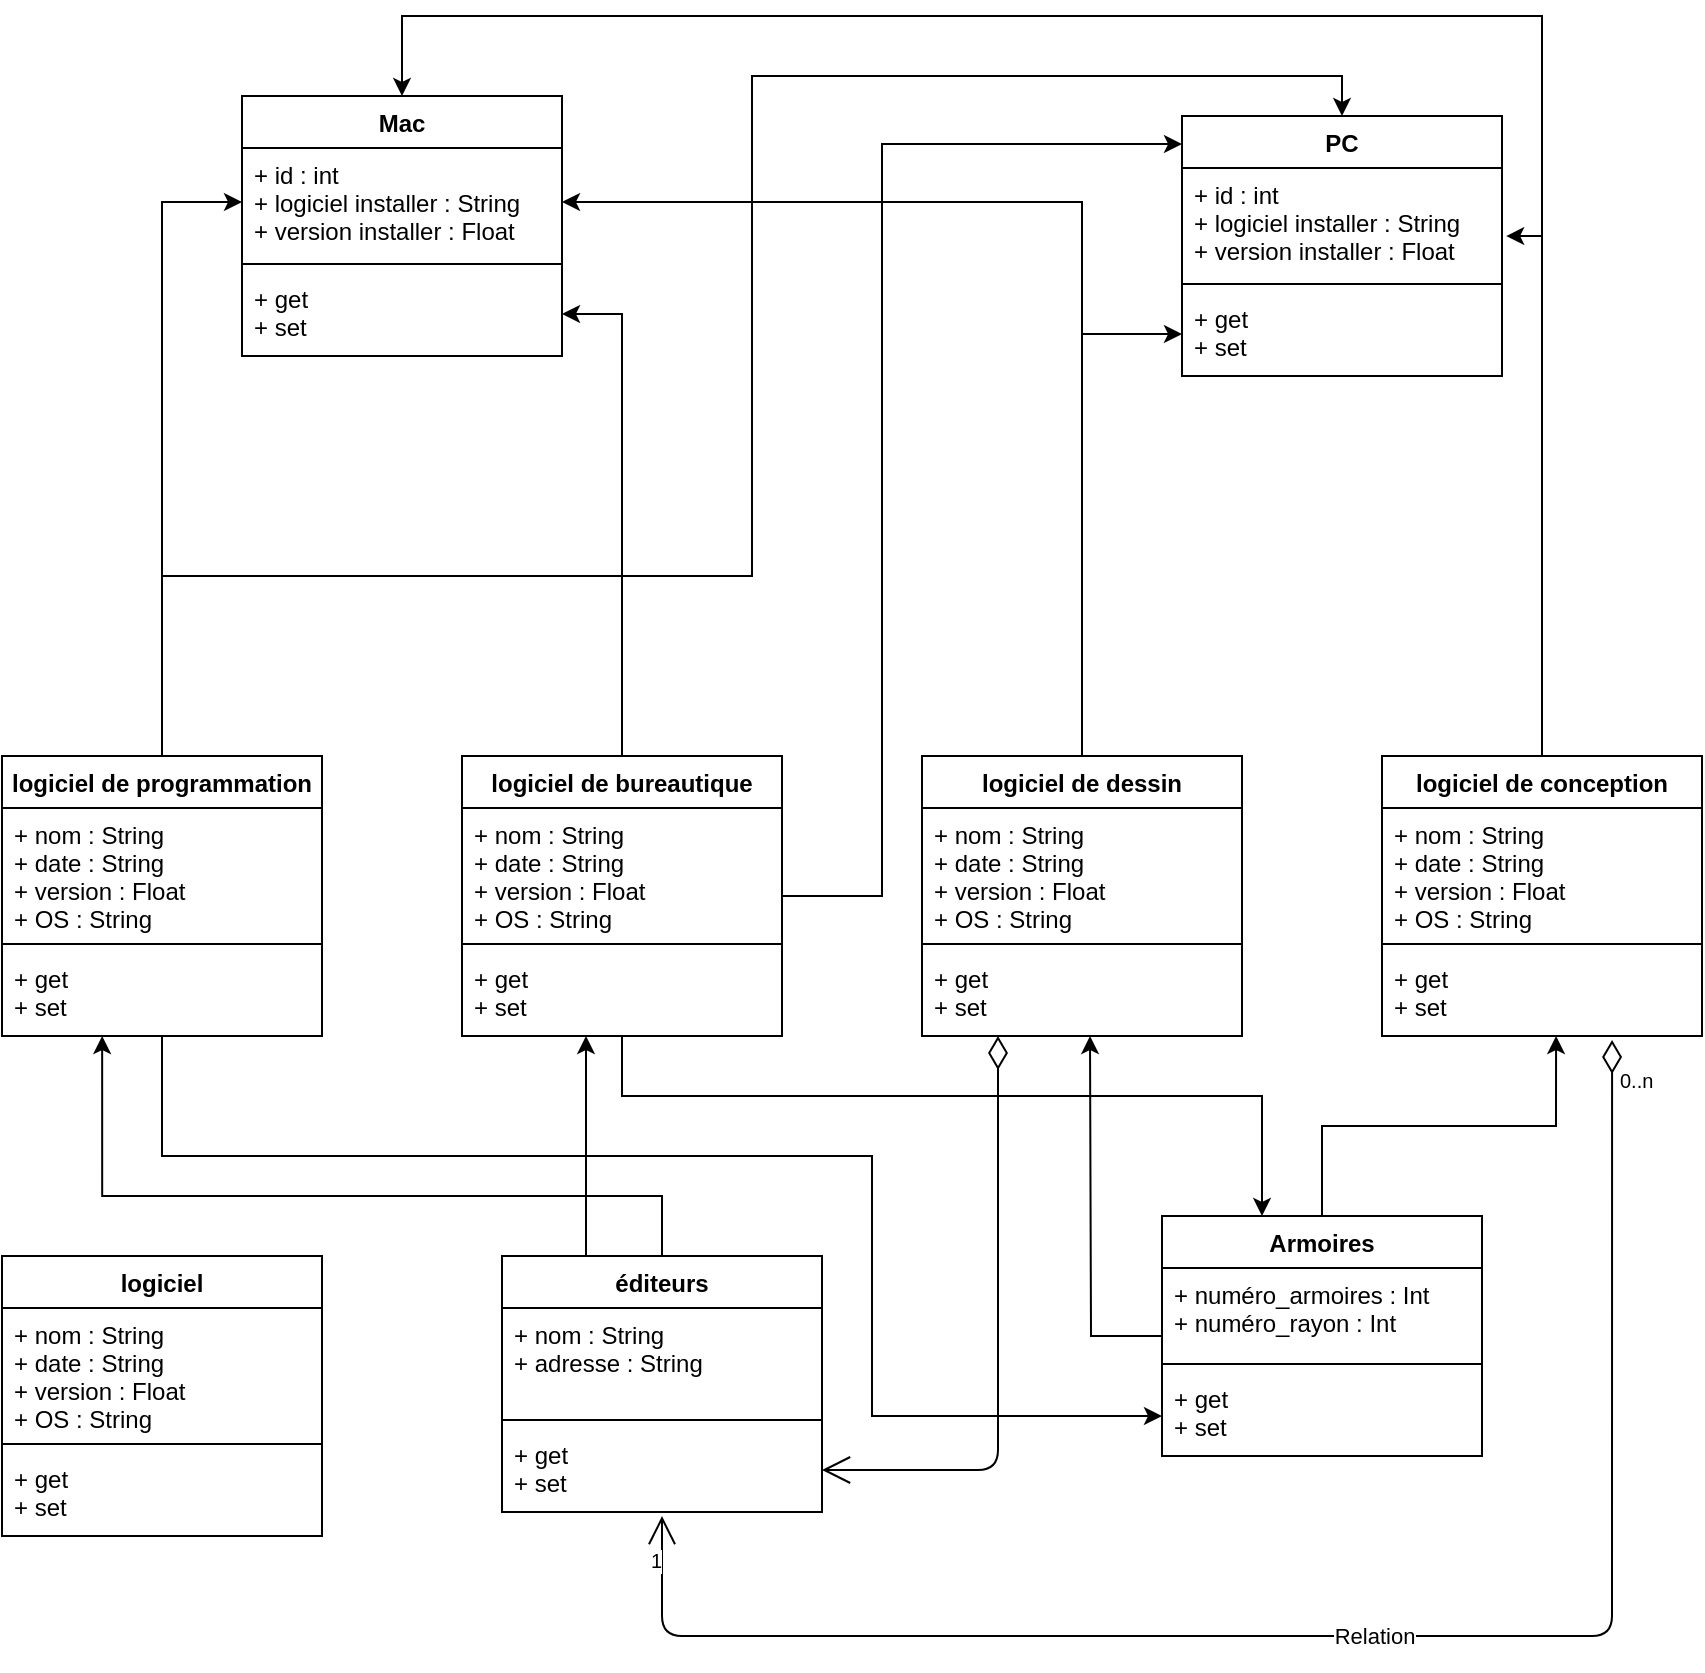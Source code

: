 <mxfile version="12.6.1" type="github">
  <diagram id="C5RBs43oDa-KdzZeNtuy" name="Page-1">
    <mxGraphModel dx="1102" dy="1780" grid="1" gridSize="10" guides="1" tooltips="1" connect="1" arrows="1" fold="1" page="1" pageScale="1" pageWidth="827" pageHeight="1169" math="0" shadow="0">
      <root>
        <mxCell id="WIyWlLk6GJQsqaUBKTNV-0"/>
        <mxCell id="WIyWlLk6GJQsqaUBKTNV-1" parent="WIyWlLk6GJQsqaUBKTNV-0"/>
        <mxCell id="AofymKX_eStTces13Uos-29" style="edgeStyle=orthogonalEdgeStyle;rounded=0;orthogonalLoop=1;jettySize=auto;html=1;entryX=1;entryY=0.5;entryDx=0;entryDy=0;" edge="1" parent="WIyWlLk6GJQsqaUBKTNV-1" source="kCWOjqtQE3j7d7yytdrT-0" target="AofymKX_eStTces13Uos-21">
          <mxGeometry relative="1" as="geometry"/>
        </mxCell>
        <mxCell id="AofymKX_eStTces13Uos-33" style="edgeStyle=orthogonalEdgeStyle;rounded=0;orthogonalLoop=1;jettySize=auto;html=1;entryX=0;entryY=0.108;entryDx=0;entryDy=0;entryPerimeter=0;" edge="1" parent="WIyWlLk6GJQsqaUBKTNV-1" source="kCWOjqtQE3j7d7yytdrT-0" target="kCWOjqtQE3j7d7yytdrT-36">
          <mxGeometry relative="1" as="geometry">
            <Array as="points">
              <mxPoint x="460" y="250"/>
              <mxPoint x="460" y="-126"/>
            </Array>
          </mxGeometry>
        </mxCell>
        <mxCell id="kCWOjqtQE3j7d7yytdrT-0" value="logiciel de bureautique" style="swimlane;fontStyle=1;align=center;verticalAlign=top;childLayout=stackLayout;horizontal=1;startSize=26;horizontalStack=0;resizeParent=1;resizeParentMax=0;resizeLast=0;collapsible=1;marginBottom=0;" parent="WIyWlLk6GJQsqaUBKTNV-1" vertex="1">
          <mxGeometry x="250" y="180" width="160" height="140" as="geometry"/>
        </mxCell>
        <mxCell id="AofymKX_eStTces13Uos-6" value="+ nom : String&#xa;+ date : String&#xa;+ version : Float&#xa;+ OS : String" style="text;strokeColor=none;fillColor=none;align=left;verticalAlign=top;spacingLeft=4;spacingRight=4;overflow=hidden;rotatable=0;points=[[0,0.5],[1,0.5]];portConstraint=eastwest;" vertex="1" parent="kCWOjqtQE3j7d7yytdrT-0">
          <mxGeometry y="26" width="160" height="64" as="geometry"/>
        </mxCell>
        <mxCell id="kCWOjqtQE3j7d7yytdrT-2" value="" style="line;strokeWidth=1;fillColor=none;align=left;verticalAlign=middle;spacingTop=-1;spacingLeft=3;spacingRight=3;rotatable=0;labelPosition=right;points=[];portConstraint=eastwest;" parent="kCWOjqtQE3j7d7yytdrT-0" vertex="1">
          <mxGeometry y="90" width="160" height="8" as="geometry"/>
        </mxCell>
        <mxCell id="AofymKX_eStTces13Uos-18" value="+ get&#xa;+ set&#xa;" style="text;strokeColor=none;fillColor=none;align=left;verticalAlign=top;spacingLeft=4;spacingRight=4;overflow=hidden;rotatable=0;points=[[0,0.5],[1,0.5]];portConstraint=eastwest;" vertex="1" parent="kCWOjqtQE3j7d7yytdrT-0">
          <mxGeometry y="98" width="160" height="42" as="geometry"/>
        </mxCell>
        <mxCell id="AofymKX_eStTces13Uos-30" style="edgeStyle=orthogonalEdgeStyle;rounded=0;orthogonalLoop=1;jettySize=auto;html=1;entryX=0;entryY=0.5;entryDx=0;entryDy=0;" edge="1" parent="WIyWlLk6GJQsqaUBKTNV-1" source="kCWOjqtQE3j7d7yytdrT-4" target="AofymKX_eStTces13Uos-22">
          <mxGeometry relative="1" as="geometry"/>
        </mxCell>
        <mxCell id="AofymKX_eStTces13Uos-32" style="edgeStyle=orthogonalEdgeStyle;rounded=0;orthogonalLoop=1;jettySize=auto;html=1;entryX=1;entryY=0.5;entryDx=0;entryDy=0;" edge="1" parent="WIyWlLk6GJQsqaUBKTNV-1" source="kCWOjqtQE3j7d7yytdrT-4" target="kCWOjqtQE3j7d7yytdrT-33">
          <mxGeometry relative="1" as="geometry"/>
        </mxCell>
        <mxCell id="kCWOjqtQE3j7d7yytdrT-4" value="logiciel de dessin" style="swimlane;fontStyle=1;align=center;verticalAlign=top;childLayout=stackLayout;horizontal=1;startSize=26;horizontalStack=0;resizeParent=1;resizeParentMax=0;resizeLast=0;collapsible=1;marginBottom=0;" parent="WIyWlLk6GJQsqaUBKTNV-1" vertex="1">
          <mxGeometry x="480" y="180" width="160" height="140" as="geometry"/>
        </mxCell>
        <mxCell id="AofymKX_eStTces13Uos-7" value="+ nom : String&#xa;+ date : String&#xa;+ version : Float&#xa;+ OS : String" style="text;strokeColor=none;fillColor=none;align=left;verticalAlign=top;spacingLeft=4;spacingRight=4;overflow=hidden;rotatable=0;points=[[0,0.5],[1,0.5]];portConstraint=eastwest;" vertex="1" parent="kCWOjqtQE3j7d7yytdrT-4">
          <mxGeometry y="26" width="160" height="64" as="geometry"/>
        </mxCell>
        <mxCell id="kCWOjqtQE3j7d7yytdrT-6" value="" style="line;strokeWidth=1;fillColor=none;align=left;verticalAlign=middle;spacingTop=-1;spacingLeft=3;spacingRight=3;rotatable=0;labelPosition=right;points=[];portConstraint=eastwest;" parent="kCWOjqtQE3j7d7yytdrT-4" vertex="1">
          <mxGeometry y="90" width="160" height="8" as="geometry"/>
        </mxCell>
        <mxCell id="AofymKX_eStTces13Uos-19" value="+ get&#xa;+ set&#xa;" style="text;strokeColor=none;fillColor=none;align=left;verticalAlign=top;spacingLeft=4;spacingRight=4;overflow=hidden;rotatable=0;points=[[0,0.5],[1,0.5]];portConstraint=eastwest;" vertex="1" parent="kCWOjqtQE3j7d7yytdrT-4">
          <mxGeometry y="98" width="160" height="42" as="geometry"/>
        </mxCell>
        <mxCell id="AofymKX_eStTces13Uos-27" style="edgeStyle=orthogonalEdgeStyle;rounded=0;orthogonalLoop=1;jettySize=auto;html=1;entryX=1.013;entryY=0.63;entryDx=0;entryDy=0;entryPerimeter=0;" edge="1" parent="WIyWlLk6GJQsqaUBKTNV-1" source="kCWOjqtQE3j7d7yytdrT-8" target="AofymKX_eStTces13Uos-1">
          <mxGeometry relative="1" as="geometry"/>
        </mxCell>
        <mxCell id="AofymKX_eStTces13Uos-31" style="edgeStyle=orthogonalEdgeStyle;rounded=0;orthogonalLoop=1;jettySize=auto;html=1;entryX=0.5;entryY=0;entryDx=0;entryDy=0;" edge="1" parent="WIyWlLk6GJQsqaUBKTNV-1" source="kCWOjqtQE3j7d7yytdrT-8" target="kCWOjqtQE3j7d7yytdrT-32">
          <mxGeometry relative="1" as="geometry">
            <Array as="points">
              <mxPoint x="790" y="-190"/>
              <mxPoint x="220" y="-190"/>
            </Array>
          </mxGeometry>
        </mxCell>
        <mxCell id="kCWOjqtQE3j7d7yytdrT-8" value="logiciel de conception" style="swimlane;fontStyle=1;align=center;verticalAlign=top;childLayout=stackLayout;horizontal=1;startSize=26;horizontalStack=0;resizeParent=1;resizeParentMax=0;resizeLast=0;collapsible=1;marginBottom=0;" parent="WIyWlLk6GJQsqaUBKTNV-1" vertex="1">
          <mxGeometry x="710" y="180" width="160" height="140" as="geometry"/>
        </mxCell>
        <mxCell id="AofymKX_eStTces13Uos-8" value="+ nom : String&#xa;+ date : String&#xa;+ version : Float&#xa;+ OS : String" style="text;strokeColor=none;fillColor=none;align=left;verticalAlign=top;spacingLeft=4;spacingRight=4;overflow=hidden;rotatable=0;points=[[0,0.5],[1,0.5]];portConstraint=eastwest;" vertex="1" parent="kCWOjqtQE3j7d7yytdrT-8">
          <mxGeometry y="26" width="160" height="64" as="geometry"/>
        </mxCell>
        <mxCell id="kCWOjqtQE3j7d7yytdrT-10" value="" style="line;strokeWidth=1;fillColor=none;align=left;verticalAlign=middle;spacingTop=-1;spacingLeft=3;spacingRight=3;rotatable=0;labelPosition=right;points=[];portConstraint=eastwest;" parent="kCWOjqtQE3j7d7yytdrT-8" vertex="1">
          <mxGeometry y="90" width="160" height="8" as="geometry"/>
        </mxCell>
        <mxCell id="AofymKX_eStTces13Uos-20" value="+ get&#xa;+ set&#xa;" style="text;strokeColor=none;fillColor=none;align=left;verticalAlign=top;spacingLeft=4;spacingRight=4;overflow=hidden;rotatable=0;points=[[0,0.5],[1,0.5]];portConstraint=eastwest;" vertex="1" parent="kCWOjqtQE3j7d7yytdrT-8">
          <mxGeometry y="98" width="160" height="42" as="geometry"/>
        </mxCell>
        <mxCell id="AofymKX_eStTces13Uos-28" style="edgeStyle=orthogonalEdgeStyle;rounded=0;orthogonalLoop=1;jettySize=auto;html=1;entryX=0;entryY=0.5;entryDx=0;entryDy=0;" edge="1" parent="WIyWlLk6GJQsqaUBKTNV-1" source="kCWOjqtQE3j7d7yytdrT-13" target="kCWOjqtQE3j7d7yytdrT-33">
          <mxGeometry relative="1" as="geometry"/>
        </mxCell>
        <mxCell id="AofymKX_eStTces13Uos-34" style="edgeStyle=orthogonalEdgeStyle;rounded=0;orthogonalLoop=1;jettySize=auto;html=1;entryX=0.5;entryY=0;entryDx=0;entryDy=0;" edge="1" parent="WIyWlLk6GJQsqaUBKTNV-1" source="kCWOjqtQE3j7d7yytdrT-13" target="kCWOjqtQE3j7d7yytdrT-36">
          <mxGeometry relative="1" as="geometry">
            <Array as="points">
              <mxPoint x="100" y="90"/>
              <mxPoint x="395" y="90"/>
              <mxPoint x="395" y="-160"/>
              <mxPoint x="690" y="-160"/>
            </Array>
          </mxGeometry>
        </mxCell>
        <mxCell id="kCWOjqtQE3j7d7yytdrT-13" value="logiciel de programmation" style="swimlane;fontStyle=1;align=center;verticalAlign=top;childLayout=stackLayout;horizontal=1;startSize=26;horizontalStack=0;resizeParent=1;resizeParentMax=0;resizeLast=0;collapsible=1;marginBottom=0;" parent="WIyWlLk6GJQsqaUBKTNV-1" vertex="1">
          <mxGeometry x="20" y="180" width="160" height="140" as="geometry"/>
        </mxCell>
        <mxCell id="kCWOjqtQE3j7d7yytdrT-26" value="+ nom : String&#xa;+ date : String&#xa;+ version : Float&#xa;+ OS : String" style="text;strokeColor=none;fillColor=none;align=left;verticalAlign=top;spacingLeft=4;spacingRight=4;overflow=hidden;rotatable=0;points=[[0,0.5],[1,0.5]];portConstraint=eastwest;" parent="kCWOjqtQE3j7d7yytdrT-13" vertex="1">
          <mxGeometry y="26" width="160" height="64" as="geometry"/>
        </mxCell>
        <mxCell id="kCWOjqtQE3j7d7yytdrT-15" value="" style="line;strokeWidth=1;fillColor=none;align=left;verticalAlign=middle;spacingTop=-1;spacingLeft=3;spacingRight=3;rotatable=0;labelPosition=right;points=[];portConstraint=eastwest;" parent="kCWOjqtQE3j7d7yytdrT-13" vertex="1">
          <mxGeometry y="90" width="160" height="8" as="geometry"/>
        </mxCell>
        <mxCell id="AofymKX_eStTces13Uos-17" value="+ get&#xa;+ set&#xa;" style="text;strokeColor=none;fillColor=none;align=left;verticalAlign=top;spacingLeft=4;spacingRight=4;overflow=hidden;rotatable=0;points=[[0,0.5],[1,0.5]];portConstraint=eastwest;" vertex="1" parent="kCWOjqtQE3j7d7yytdrT-13">
          <mxGeometry y="98" width="160" height="42" as="geometry"/>
        </mxCell>
        <mxCell id="kCWOjqtQE3j7d7yytdrT-18" value="éditeurs" style="swimlane;fontStyle=1;align=center;verticalAlign=top;childLayout=stackLayout;horizontal=1;startSize=26;horizontalStack=0;resizeParent=1;resizeParentMax=0;resizeLast=0;collapsible=1;marginBottom=0;" parent="WIyWlLk6GJQsqaUBKTNV-1" vertex="1">
          <mxGeometry x="270" y="430" width="160" height="128" as="geometry"/>
        </mxCell>
        <mxCell id="kCWOjqtQE3j7d7yytdrT-19" value="+ nom : String&#xa;+ adresse : String&#xa;" style="text;strokeColor=none;fillColor=none;align=left;verticalAlign=top;spacingLeft=4;spacingRight=4;overflow=hidden;rotatable=0;points=[[0,0.5],[1,0.5]];portConstraint=eastwest;" parent="kCWOjqtQE3j7d7yytdrT-18" vertex="1">
          <mxGeometry y="26" width="160" height="52" as="geometry"/>
        </mxCell>
        <mxCell id="kCWOjqtQE3j7d7yytdrT-20" value="" style="line;strokeWidth=1;fillColor=none;align=left;verticalAlign=middle;spacingTop=-1;spacingLeft=3;spacingRight=3;rotatable=0;labelPosition=right;points=[];portConstraint=eastwest;" parent="kCWOjqtQE3j7d7yytdrT-18" vertex="1">
          <mxGeometry y="78" width="160" height="8" as="geometry"/>
        </mxCell>
        <mxCell id="kCWOjqtQE3j7d7yytdrT-21" value="+ get&#xa;+ set&#xa;" style="text;strokeColor=none;fillColor=none;align=left;verticalAlign=top;spacingLeft=4;spacingRight=4;overflow=hidden;rotatable=0;points=[[0,0.5],[1,0.5]];portConstraint=eastwest;" parent="kCWOjqtQE3j7d7yytdrT-18" vertex="1">
          <mxGeometry y="86" width="160" height="42" as="geometry"/>
        </mxCell>
        <mxCell id="kCWOjqtQE3j7d7yytdrT-32" value="Mac" style="swimlane;fontStyle=1;align=center;verticalAlign=top;childLayout=stackLayout;horizontal=1;startSize=26;horizontalStack=0;resizeParent=1;resizeParentMax=0;resizeLast=0;collapsible=1;marginBottom=0;" parent="WIyWlLk6GJQsqaUBKTNV-1" vertex="1">
          <mxGeometry x="140" y="-150" width="160" height="130" as="geometry"/>
        </mxCell>
        <mxCell id="kCWOjqtQE3j7d7yytdrT-33" value="+ id : int&#xa;+ logiciel installer : String&#xa;+ version installer : Float" style="text;strokeColor=none;fillColor=none;align=left;verticalAlign=top;spacingLeft=4;spacingRight=4;overflow=hidden;rotatable=0;points=[[0,0.5],[1,0.5]];portConstraint=eastwest;" parent="kCWOjqtQE3j7d7yytdrT-32" vertex="1">
          <mxGeometry y="26" width="160" height="54" as="geometry"/>
        </mxCell>
        <mxCell id="kCWOjqtQE3j7d7yytdrT-34" value="" style="line;strokeWidth=1;fillColor=none;align=left;verticalAlign=middle;spacingTop=-1;spacingLeft=3;spacingRight=3;rotatable=0;labelPosition=right;points=[];portConstraint=eastwest;" parent="kCWOjqtQE3j7d7yytdrT-32" vertex="1">
          <mxGeometry y="80" width="160" height="8" as="geometry"/>
        </mxCell>
        <mxCell id="AofymKX_eStTces13Uos-21" value="+ get&#xa;+ set&#xa;" style="text;strokeColor=none;fillColor=none;align=left;verticalAlign=top;spacingLeft=4;spacingRight=4;overflow=hidden;rotatable=0;points=[[0,0.5],[1,0.5]];portConstraint=eastwest;" vertex="1" parent="kCWOjqtQE3j7d7yytdrT-32">
          <mxGeometry y="88" width="160" height="42" as="geometry"/>
        </mxCell>
        <mxCell id="kCWOjqtQE3j7d7yytdrT-36" value="PC" style="swimlane;fontStyle=1;align=center;verticalAlign=top;childLayout=stackLayout;horizontal=1;startSize=26;horizontalStack=0;resizeParent=1;resizeParentMax=0;resizeLast=0;collapsible=1;marginBottom=0;" parent="WIyWlLk6GJQsqaUBKTNV-1" vertex="1">
          <mxGeometry x="610" y="-140" width="160" height="130" as="geometry"/>
        </mxCell>
        <mxCell id="AofymKX_eStTces13Uos-1" value="+ id : int&#xa;+ logiciel installer : String&#xa;+ version installer : Float" style="text;strokeColor=none;fillColor=none;align=left;verticalAlign=top;spacingLeft=4;spacingRight=4;overflow=hidden;rotatable=0;points=[[0,0.5],[1,0.5]];portConstraint=eastwest;" vertex="1" parent="kCWOjqtQE3j7d7yytdrT-36">
          <mxGeometry y="26" width="160" height="54" as="geometry"/>
        </mxCell>
        <mxCell id="kCWOjqtQE3j7d7yytdrT-38" value="" style="line;strokeWidth=1;fillColor=none;align=left;verticalAlign=middle;spacingTop=-1;spacingLeft=3;spacingRight=3;rotatable=0;labelPosition=right;points=[];portConstraint=eastwest;" parent="kCWOjqtQE3j7d7yytdrT-36" vertex="1">
          <mxGeometry y="80" width="160" height="8" as="geometry"/>
        </mxCell>
        <mxCell id="AofymKX_eStTces13Uos-22" value="+ get&#xa;+ set&#xa;" style="text;strokeColor=none;fillColor=none;align=left;verticalAlign=top;spacingLeft=4;spacingRight=4;overflow=hidden;rotatable=0;points=[[0,0.5],[1,0.5]];portConstraint=eastwest;" vertex="1" parent="kCWOjqtQE3j7d7yytdrT-36">
          <mxGeometry y="88" width="160" height="42" as="geometry"/>
        </mxCell>
        <mxCell id="AofymKX_eStTces13Uos-13" style="edgeStyle=orthogonalEdgeStyle;rounded=0;orthogonalLoop=1;jettySize=auto;html=1;entryX=0.544;entryY=1;entryDx=0;entryDy=0;entryPerimeter=0;" edge="1" parent="WIyWlLk6GJQsqaUBKTNV-1" source="AofymKX_eStTces13Uos-2" target="AofymKX_eStTces13Uos-20">
          <mxGeometry relative="1" as="geometry">
            <mxPoint x="797" y="330" as="targetPoint"/>
          </mxGeometry>
        </mxCell>
        <mxCell id="AofymKX_eStTces13Uos-14" style="edgeStyle=orthogonalEdgeStyle;rounded=0;orthogonalLoop=1;jettySize=auto;html=1;" edge="1" parent="WIyWlLk6GJQsqaUBKTNV-1" source="AofymKX_eStTces13Uos-2">
          <mxGeometry relative="1" as="geometry">
            <mxPoint x="564" y="320" as="targetPoint"/>
          </mxGeometry>
        </mxCell>
        <mxCell id="AofymKX_eStTces13Uos-2" value="Armoires" style="swimlane;fontStyle=1;align=center;verticalAlign=top;childLayout=stackLayout;horizontal=1;startSize=26;horizontalStack=0;resizeParent=1;resizeParentMax=0;resizeLast=0;collapsible=1;marginBottom=0;" vertex="1" parent="WIyWlLk6GJQsqaUBKTNV-1">
          <mxGeometry x="600" y="410" width="160" height="120" as="geometry"/>
        </mxCell>
        <mxCell id="AofymKX_eStTces13Uos-3" value="+ numéro_armoires : Int&#xa;+ numéro_rayon : Int" style="text;strokeColor=none;fillColor=none;align=left;verticalAlign=top;spacingLeft=4;spacingRight=4;overflow=hidden;rotatable=0;points=[[0,0.5],[1,0.5]];portConstraint=eastwest;" vertex="1" parent="AofymKX_eStTces13Uos-2">
          <mxGeometry y="26" width="160" height="44" as="geometry"/>
        </mxCell>
        <mxCell id="AofymKX_eStTces13Uos-4" value="" style="line;strokeWidth=1;fillColor=none;align=left;verticalAlign=middle;spacingTop=-1;spacingLeft=3;spacingRight=3;rotatable=0;labelPosition=right;points=[];portConstraint=eastwest;" vertex="1" parent="AofymKX_eStTces13Uos-2">
          <mxGeometry y="70" width="160" height="8" as="geometry"/>
        </mxCell>
        <mxCell id="AofymKX_eStTces13Uos-23" value="+ get&#xa;+ set&#xa;" style="text;strokeColor=none;fillColor=none;align=left;verticalAlign=top;spacingLeft=4;spacingRight=4;overflow=hidden;rotatable=0;points=[[0,0.5],[1,0.5]];portConstraint=eastwest;" vertex="1" parent="AofymKX_eStTces13Uos-2">
          <mxGeometry y="78" width="160" height="42" as="geometry"/>
        </mxCell>
        <mxCell id="AofymKX_eStTces13Uos-15" style="edgeStyle=orthogonalEdgeStyle;rounded=0;orthogonalLoop=1;jettySize=auto;html=1;" edge="1" parent="WIyWlLk6GJQsqaUBKTNV-1">
          <mxGeometry relative="1" as="geometry">
            <mxPoint x="330" y="320" as="sourcePoint"/>
            <mxPoint x="650" y="410" as="targetPoint"/>
            <Array as="points">
              <mxPoint x="330" y="350"/>
              <mxPoint x="650" y="350"/>
            </Array>
          </mxGeometry>
        </mxCell>
        <mxCell id="AofymKX_eStTces13Uos-16" style="edgeStyle=orthogonalEdgeStyle;rounded=0;orthogonalLoop=1;jettySize=auto;html=1;" edge="1" parent="WIyWlLk6GJQsqaUBKTNV-1" source="AofymKX_eStTces13Uos-17">
          <mxGeometry relative="1" as="geometry">
            <mxPoint x="100" y="323" as="sourcePoint"/>
            <mxPoint x="600" y="510" as="targetPoint"/>
            <Array as="points">
              <mxPoint x="100" y="380"/>
              <mxPoint x="455" y="380"/>
              <mxPoint x="455" y="510"/>
            </Array>
          </mxGeometry>
        </mxCell>
        <mxCell id="AofymKX_eStTces13Uos-35" style="edgeStyle=orthogonalEdgeStyle;rounded=0;orthogonalLoop=1;jettySize=auto;html=1;entryX=0.313;entryY=1;entryDx=0;entryDy=0;entryPerimeter=0;" edge="1" parent="WIyWlLk6GJQsqaUBKTNV-1" target="AofymKX_eStTces13Uos-17">
          <mxGeometry relative="1" as="geometry">
            <mxPoint x="350" y="430" as="sourcePoint"/>
            <Array as="points">
              <mxPoint x="350" y="400"/>
              <mxPoint x="70" y="400"/>
            </Array>
          </mxGeometry>
        </mxCell>
        <mxCell id="AofymKX_eStTces13Uos-36" style="edgeStyle=orthogonalEdgeStyle;rounded=0;orthogonalLoop=1;jettySize=auto;html=1;" edge="1" parent="WIyWlLk6GJQsqaUBKTNV-1">
          <mxGeometry relative="1" as="geometry">
            <mxPoint x="312" y="320" as="targetPoint"/>
            <mxPoint x="310" y="430" as="sourcePoint"/>
            <Array as="points">
              <mxPoint x="312" y="430"/>
            </Array>
          </mxGeometry>
        </mxCell>
        <mxCell id="AofymKX_eStTces13Uos-44" value="Relation" style="endArrow=open;html=1;endSize=12;startArrow=diamondThin;startSize=14;startFill=0;edgeStyle=orthogonalEdgeStyle;exitX=0.719;exitY=1.048;exitDx=0;exitDy=0;exitPerimeter=0;entryX=0.5;entryY=1.048;entryDx=0;entryDy=0;entryPerimeter=0;" edge="1" parent="WIyWlLk6GJQsqaUBKTNV-1" source="AofymKX_eStTces13Uos-20" target="kCWOjqtQE3j7d7yytdrT-21">
          <mxGeometry relative="1" as="geometry">
            <mxPoint x="20" y="660" as="sourcePoint"/>
            <mxPoint x="340" y="670" as="targetPoint"/>
            <Array as="points">
              <mxPoint x="825" y="620"/>
              <mxPoint x="350" y="620"/>
            </Array>
          </mxGeometry>
        </mxCell>
        <mxCell id="AofymKX_eStTces13Uos-45" value="0..n" style="resizable=0;html=1;align=left;verticalAlign=top;labelBackgroundColor=#ffffff;fontSize=10;" connectable="0" vertex="1" parent="AofymKX_eStTces13Uos-44">
          <mxGeometry x="-1" relative="1" as="geometry">
            <mxPoint x="2" y="8" as="offset"/>
          </mxGeometry>
        </mxCell>
        <mxCell id="AofymKX_eStTces13Uos-46" value="1" style="resizable=0;html=1;align=right;verticalAlign=top;labelBackgroundColor=#ffffff;fontSize=10;" connectable="0" vertex="1" parent="AofymKX_eStTces13Uos-44">
          <mxGeometry x="1" relative="1" as="geometry">
            <mxPoint y="10" as="offset"/>
          </mxGeometry>
        </mxCell>
        <mxCell id="AofymKX_eStTces13Uos-48" style="edgeStyle=orthogonalEdgeStyle;orthogonalLoop=1;jettySize=auto;html=1;startArrow=diamondThin;startFill=0;startSize=14;endArrow=open;endSize=12;" edge="1" parent="WIyWlLk6GJQsqaUBKTNV-1" target="kCWOjqtQE3j7d7yytdrT-21">
          <mxGeometry relative="1" as="geometry">
            <mxPoint x="518" y="320" as="sourcePoint"/>
            <mxPoint x="520" y="320" as="targetPoint"/>
            <Array as="points">
              <mxPoint x="518" y="537"/>
            </Array>
          </mxGeometry>
        </mxCell>
        <mxCell id="AofymKX_eStTces13Uos-49" value="logiciel" style="swimlane;fontStyle=1;align=center;verticalAlign=top;childLayout=stackLayout;horizontal=1;startSize=26;horizontalStack=0;resizeParent=1;resizeParentMax=0;resizeLast=0;collapsible=1;marginBottom=0;" vertex="1" parent="WIyWlLk6GJQsqaUBKTNV-1">
          <mxGeometry x="20" y="430" width="160" height="140" as="geometry"/>
        </mxCell>
        <mxCell id="AofymKX_eStTces13Uos-50" value="+ nom : String&#xa;+ date : String&#xa;+ version : Float&#xa;+ OS : String" style="text;strokeColor=none;fillColor=none;align=left;verticalAlign=top;spacingLeft=4;spacingRight=4;overflow=hidden;rotatable=0;points=[[0,0.5],[1,0.5]];portConstraint=eastwest;" vertex="1" parent="AofymKX_eStTces13Uos-49">
          <mxGeometry y="26" width="160" height="64" as="geometry"/>
        </mxCell>
        <mxCell id="AofymKX_eStTces13Uos-51" value="" style="line;strokeWidth=1;fillColor=none;align=left;verticalAlign=middle;spacingTop=-1;spacingLeft=3;spacingRight=3;rotatable=0;labelPosition=right;points=[];portConstraint=eastwest;" vertex="1" parent="AofymKX_eStTces13Uos-49">
          <mxGeometry y="90" width="160" height="8" as="geometry"/>
        </mxCell>
        <mxCell id="AofymKX_eStTces13Uos-52" value="+ get&#xa;+ set&#xa;" style="text;strokeColor=none;fillColor=none;align=left;verticalAlign=top;spacingLeft=4;spacingRight=4;overflow=hidden;rotatable=0;points=[[0,0.5],[1,0.5]];portConstraint=eastwest;" vertex="1" parent="AofymKX_eStTces13Uos-49">
          <mxGeometry y="98" width="160" height="42" as="geometry"/>
        </mxCell>
      </root>
    </mxGraphModel>
  </diagram>
</mxfile>
